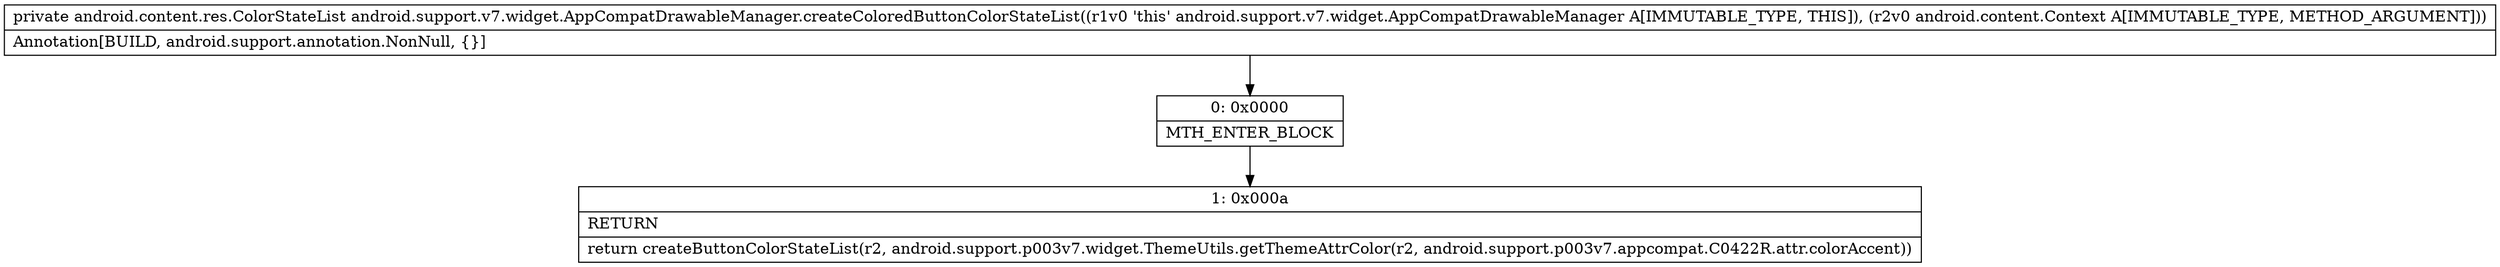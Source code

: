 digraph "CFG forandroid.support.v7.widget.AppCompatDrawableManager.createColoredButtonColorStateList(Landroid\/content\/Context;)Landroid\/content\/res\/ColorStateList;" {
Node_0 [shape=record,label="{0\:\ 0x0000|MTH_ENTER_BLOCK\l}"];
Node_1 [shape=record,label="{1\:\ 0x000a|RETURN\l|return createButtonColorStateList(r2, android.support.p003v7.widget.ThemeUtils.getThemeAttrColor(r2, android.support.p003v7.appcompat.C0422R.attr.colorAccent))\l}"];
MethodNode[shape=record,label="{private android.content.res.ColorStateList android.support.v7.widget.AppCompatDrawableManager.createColoredButtonColorStateList((r1v0 'this' android.support.v7.widget.AppCompatDrawableManager A[IMMUTABLE_TYPE, THIS]), (r2v0 android.content.Context A[IMMUTABLE_TYPE, METHOD_ARGUMENT]))  | Annotation[BUILD, android.support.annotation.NonNull, \{\}]\l}"];
MethodNode -> Node_0;
Node_0 -> Node_1;
}


